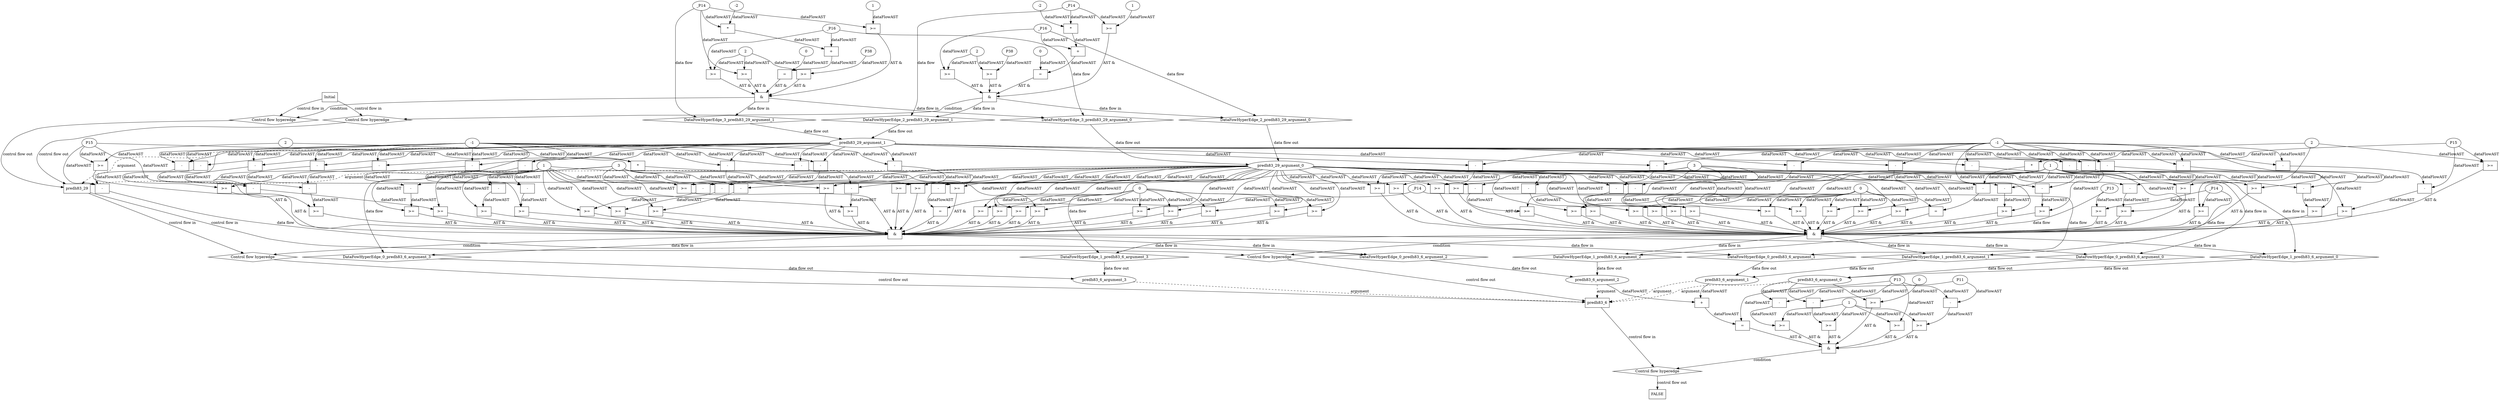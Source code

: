 digraph dag {
"predh83_29" [label="predh83_29" nodeName="predh83_29" class=cfn  shape="rect"];
"predh83_6" [label="predh83_6" nodeName="predh83_6" class=cfn  shape="rect"];
FALSE [label="FALSE" nodeName=FALSE class=cfn  shape="rect"];
Initial [label="Initial" nodeName=Initial class=cfn  shape="rect"];
ControlFowHyperEdge_0 [label="Control flow hyperedge" nodeName=ControlFowHyperEdge_0 class=controlFlowHyperEdge shape="diamond"];
"predh83_29" -> ControlFowHyperEdge_0 [label="control flow in"]
ControlFowHyperEdge_0 -> "predh83_6" [label="control flow out"]
ControlFowHyperEdge_1 [label="Control flow hyperedge" nodeName=ControlFowHyperEdge_1 class=controlFlowHyperEdge shape="diamond"];
"predh83_29" -> ControlFowHyperEdge_1 [label="control flow in"]
ControlFowHyperEdge_1 -> "predh83_6" [label="control flow out"]
ControlFowHyperEdge_2 [label="Control flow hyperedge" nodeName=ControlFowHyperEdge_2 class=controlFlowHyperEdge shape="diamond"];
"Initial" -> ControlFowHyperEdge_2 [label="control flow in"]
ControlFowHyperEdge_2 -> "predh83_29" [label="control flow out"]
ControlFowHyperEdge_3 [label="Control flow hyperedge" nodeName=ControlFowHyperEdge_3 class=controlFlowHyperEdge shape="diamond"];
"Initial" -> ControlFowHyperEdge_3 [label="control flow in"]
ControlFowHyperEdge_3 -> "predh83_29" [label="control flow out"]
ControlFowHyperEdge_4 [label="Control flow hyperedge" nodeName=ControlFowHyperEdge_4 class=controlFlowHyperEdge shape="diamond"];
"predh83_6" -> ControlFowHyperEdge_4 [label="control flow in"]
ControlFowHyperEdge_4 -> "FALSE" [label="control flow out"]
"predh83_6_argument_0" [label="predh83_6_argument_0" nodeName=argument0 class=argument  head="predh83_6" shape="oval"];
"predh83_6_argument_0" -> "predh83_6"[label="argument" style="dashed"]
"predh83_6_argument_1" [label="predh83_6_argument_1" nodeName=argument1 class=argument  head="predh83_6" shape="oval"];
"predh83_6_argument_1" -> "predh83_6"[label="argument" style="dashed"]
"predh83_6_argument_2" [label="predh83_6_argument_2" nodeName=argument2 class=argument  head="predh83_6" shape="oval"];
"predh83_6_argument_2" -> "predh83_6"[label="argument" style="dashed"]
"predh83_6_argument_3" [label="predh83_6_argument_3" nodeName=argument3 class=argument  head="predh83_6" shape="oval"];
"predh83_6_argument_3" -> "predh83_6"[label="argument" style="dashed"]
"predh83_29_argument_0" [label="predh83_29_argument_0" nodeName=argument0 class=argument  head="predh83_29" shape="oval"];
"predh83_29_argument_0" -> "predh83_29"[label="argument" style="dashed"]
"predh83_29_argument_1" [label="predh83_29_argument_1" nodeName=argument1 class=argument  head="predh83_29" shape="oval"];
"predh83_29_argument_1" -> "predh83_29"[label="argument" style="dashed"]

"xxxpredh83_6___predh83_29_0xxx_and" [label="&" nodeName="xxxpredh83_6___predh83_29_0xxx_and" class=Operator shape="rect"];
"xxxpredh83_6___predh83_29_0xxxguard16_node_0" [label=">=" nodeName="xxxpredh83_6___predh83_29_0xxxguard16_node_0" class=Operator  shape="rect"];
"predh83_29_argument_0" -> "xxxpredh83_6___predh83_29_0xxxguard16_node_0"[label="dataFlowAST"]
"xxxpredh83_6___predh83_29_0xxxguard3_node_2" -> "xxxpredh83_6___predh83_29_0xxxguard16_node_0"[label="dataFlowAST"]

"xxxpredh83_6___predh83_29_0xxxguard16_node_0" -> "xxxpredh83_6___predh83_29_0xxx_and" [label="AST &"];
"xxxpredh83_6___predh83_29_0xxxguard1_node_0" [label=">=" nodeName="xxxpredh83_6___predh83_29_0xxxguard1_node_0" class=Operator  shape="rect"];
"xxxpredh83_6___predh83_29_0xxxguard1_node_1" [label="-" nodeName="xxxpredh83_6___predh83_29_0xxxguard1_node_1" class= Operator shape="rect"];
"xxxpredh83_6___predh83_29_0xxxguard1_node_1" -> "xxxpredh83_6___predh83_29_0xxxguard1_node_0"[label="dataFlowAST"]
"xxxpredh83_6___predh83_29_0xxxguard_0_node_4" -> "xxxpredh83_6___predh83_29_0xxxguard1_node_0"[label="dataFlowAST"]
"predh83_29_argument_0" -> "xxxpredh83_6___predh83_29_0xxxguard1_node_1"[label="dataFlowAST"]
"xxxpredh83_6___predh83_29_0xxxdataFlow2_node_0" -> "xxxpredh83_6___predh83_29_0xxxguard1_node_1"[label="dataFlowAST"]

"xxxpredh83_6___predh83_29_0xxxguard1_node_0" -> "xxxpredh83_6___predh83_29_0xxx_and" [label="AST &"];
"xxxpredh83_6___predh83_29_0xxxguard14_node_0" [label=">=" nodeName="xxxpredh83_6___predh83_29_0xxxguard14_node_0" class=Operator  shape="rect"];
"xxxpredh83_6___predh83_29_0xxxguard14_node_1" [label="-" nodeName="xxxpredh83_6___predh83_29_0xxxguard14_node_1" class= Operator shape="rect"];
"xxxpredh83_6___predh83_29_0xxxguard14_node_1" -> "xxxpredh83_6___predh83_29_0xxxguard14_node_0"[label="dataFlowAST"]
"xxxpredh83_6___predh83_29_0xxxguard_0_node_4" -> "xxxpredh83_6___predh83_29_0xxxguard14_node_0"[label="dataFlowAST"]
"predh83_29_argument_1" -> "xxxpredh83_6___predh83_29_0xxxguard14_node_1"[label="dataFlowAST"]
"xxxpredh83_6___predh83_29_0xxxdataFlow1_node_3" -> "xxxpredh83_6___predh83_29_0xxxguard14_node_1"[label="dataFlowAST"]

"xxxpredh83_6___predh83_29_0xxxguard14_node_0" -> "xxxpredh83_6___predh83_29_0xxx_and" [label="AST &"];
"xxxpredh83_6___predh83_29_0xxxguard19_node_0" [label=">=" nodeName="xxxpredh83_6___predh83_29_0xxxguard19_node_0" class=Operator  shape="rect"];
"xxxpredh83_6___predh83_29_0xxxguard19_node_1" [label="-" nodeName="xxxpredh83_6___predh83_29_0xxxguard19_node_1" class= Operator shape="rect"];
"xxxpredh83_6___predh83_29_0xxxguard19_node_2" [label="-" nodeName="xxxpredh83_6___predh83_29_0xxxguard19_node_2" class= Operator shape="rect"];
"xxxpredh83_6___predh83_29_0xxxguard19_node_1" -> "xxxpredh83_6___predh83_29_0xxxguard19_node_0"[label="dataFlowAST"]
"xxxpredh83_6___predh83_29_0xxxguard_0_node_4" -> "xxxpredh83_6___predh83_29_0xxxguard19_node_0"[label="dataFlowAST"]
"xxxpredh83_6___predh83_29_0xxxguard19_node_2" -> "xxxpredh83_6___predh83_29_0xxxguard19_node_1"[label="dataFlowAST"]
"xxxpredh83_6___predh83_29_0xxxdataFlow2_node_0" -> "xxxpredh83_6___predh83_29_0xxxguard19_node_1"[label="dataFlowAST"]
"predh83_29_argument_1" -> "xxxpredh83_6___predh83_29_0xxxguard19_node_2"[label="dataFlowAST"]
"xxxpredh83_6___predh83_29_0xxxdataFlow1_node_3" -> "xxxpredh83_6___predh83_29_0xxxguard19_node_2"[label="dataFlowAST"]

"xxxpredh83_6___predh83_29_0xxxguard19_node_0" -> "xxxpredh83_6___predh83_29_0xxx_and" [label="AST &"];
"xxxpredh83_6___predh83_29_0xxxguard3_node_0" [label=">=" nodeName="xxxpredh83_6___predh83_29_0xxxguard3_node_0" class=Operator  shape="rect"];
"xxxpredh83_6___predh83_29_0xxxguard3_node_2" [label="0" nodeName="xxxpredh83_6___predh83_29_0xxxguard3_node_2" class=Literal ];
"predh83_29_argument_0" -> "xxxpredh83_6___predh83_29_0xxxguard3_node_0"[label="dataFlowAST"]
"xxxpredh83_6___predh83_29_0xxxguard3_node_2" -> "xxxpredh83_6___predh83_29_0xxxguard3_node_0"[label="dataFlowAST"]

"xxxpredh83_6___predh83_29_0xxxguard3_node_0" -> "xxxpredh83_6___predh83_29_0xxx_and" [label="AST &"];
"xxxpredh83_6___predh83_29_0xxxguard10_node_0" [label=">=" nodeName="xxxpredh83_6___predh83_29_0xxxguard10_node_0" class=Operator  shape="rect"];
"xxxpredh83_6___predh83_29_0xxxguard10_node_1" [label="-" nodeName="xxxpredh83_6___predh83_29_0xxxguard10_node_1" class= Operator shape="rect"];
"xxxpredh83_6___predh83_29_0xxxguard10_node_2" [label="-" nodeName="xxxpredh83_6___predh83_29_0xxxguard10_node_2" class= Operator shape="rect"];
"xxxpredh83_6___predh83_29_0xxxguard10_node_1" -> "xxxpredh83_6___predh83_29_0xxxguard10_node_0"[label="dataFlowAST"]
"xxxpredh83_6___predh83_29_0xxxdataFlow1_node_3" -> "xxxpredh83_6___predh83_29_0xxxguard10_node_0"[label="dataFlowAST"]
"xxxpredh83_6___predh83_29_0xxxguard10_node_2" -> "xxxpredh83_6___predh83_29_0xxxguard10_node_1"[label="dataFlowAST"]
"xxxpredh83_6___predh83_29_0xxxguard_0_node_4" -> "xxxpredh83_6___predh83_29_0xxxguard10_node_1"[label="dataFlowAST"]
"predh83_29_argument_1" -> "xxxpredh83_6___predh83_29_0xxxguard10_node_2"[label="dataFlowAST"]
"xxxpredh83_6___predh83_29_0xxxdataFlow1_node_3" -> "xxxpredh83_6___predh83_29_0xxxguard10_node_2"[label="dataFlowAST"]

"xxxpredh83_6___predh83_29_0xxxguard10_node_0" -> "xxxpredh83_6___predh83_29_0xxx_and" [label="AST &"];
"xxxpredh83_6___predh83_29_0xxxguard5_node_0" [label=">=" nodeName="xxxpredh83_6___predh83_29_0xxxguard5_node_0" class=Operator  shape="rect"];
"predh83_29_argument_0" -> "xxxpredh83_6___predh83_29_0xxxguard5_node_0"[label="dataFlowAST"]
"xxxpredh83_6___predh83_29_0xxxguard3_node_2" -> "xxxpredh83_6___predh83_29_0xxxguard5_node_0"[label="dataFlowAST"]

"xxxpredh83_6___predh83_29_0xxxguard5_node_0" -> "xxxpredh83_6___predh83_29_0xxx_and" [label="AST &"];
"xxxpredh83_6___predh83_29_0xxxguard6_node_0" [label=">=" nodeName="xxxpredh83_6___predh83_29_0xxxguard6_node_0" class=Operator  shape="rect"];
"xxxpredh83_6___predh83_29_0xxxguard6_node_1" [label="-" nodeName="xxxpredh83_6___predh83_29_0xxxguard6_node_1" class= Operator shape="rect"];
"xxxpredh83_6___predh83_29_0xxxguard6_node_3" [label="-" nodeName="xxxpredh83_6___predh83_29_0xxxguard6_node_3" class= Operator shape="rect"];
"xxxpredh83_6___predh83_29_0xxxguard6_node_1" -> "xxxpredh83_6___predh83_29_0xxxguard6_node_0"[label="dataFlowAST"]
"xxxpredh83_6___predh83_29_0xxxguard_0_node_4" -> "xxxpredh83_6___predh83_29_0xxxguard6_node_0"[label="dataFlowAST"]
"predh83_29_argument_0" -> "xxxpredh83_6___predh83_29_0xxxguard6_node_1"[label="dataFlowAST"]
"xxxpredh83_6___predh83_29_0xxxguard6_node_3" -> "xxxpredh83_6___predh83_29_0xxxguard6_node_1"[label="dataFlowAST"]
"predh83_29_argument_1" -> "xxxpredh83_6___predh83_29_0xxxguard6_node_3"[label="dataFlowAST"]
"xxxpredh83_6___predh83_29_0xxxdataFlow1_node_3" -> "xxxpredh83_6___predh83_29_0xxxguard6_node_3"[label="dataFlowAST"]

"xxxpredh83_6___predh83_29_0xxxguard6_node_0" -> "xxxpredh83_6___predh83_29_0xxx_and" [label="AST &"];
"xxxpredh83_6___predh83_29_0xxxguard13_node_0" [label=">=" nodeName="xxxpredh83_6___predh83_29_0xxxguard13_node_0" class=Operator  shape="rect"];
"predh83_29_argument_0" -> "xxxpredh83_6___predh83_29_0xxxguard13_node_0"[label="dataFlowAST"]
"xxxpredh83_6___predh83_29_0xxxguard3_node_2" -> "xxxpredh83_6___predh83_29_0xxxguard13_node_0"[label="dataFlowAST"]

"xxxpredh83_6___predh83_29_0xxxguard13_node_0" -> "xxxpredh83_6___predh83_29_0xxx_and" [label="AST &"];
"xxxpredh83_6___predh83_29_0xxxguard7_node_0" [label=">=" nodeName="xxxpredh83_6___predh83_29_0xxxguard7_node_0" class=Operator  shape="rect"];
"xxxpredh83_6___predh83_29_0xxxguard7_node_2" [label="-" nodeName="xxxpredh83_6___predh83_29_0xxxguard7_node_2" class= Operator shape="rect"];
"predh83_29_argument_0" -> "xxxpredh83_6___predh83_29_0xxxguard7_node_0"[label="dataFlowAST"]
"xxxpredh83_6___predh83_29_0xxxguard7_node_2" -> "xxxpredh83_6___predh83_29_0xxxguard7_node_0"[label="dataFlowAST"]
"predh83_29_argument_1" -> "xxxpredh83_6___predh83_29_0xxxguard7_node_2"[label="dataFlowAST"]
"xxxpredh83_6___predh83_29_0xxxdataFlow1_node_3" -> "xxxpredh83_6___predh83_29_0xxxguard7_node_2"[label="dataFlowAST"]

"xxxpredh83_6___predh83_29_0xxxguard7_node_0" -> "xxxpredh83_6___predh83_29_0xxx_and" [label="AST &"];
"xxxpredh83_6___predh83_29_0xxxguard22_node_0" [label=">=" nodeName="xxxpredh83_6___predh83_29_0xxxguard22_node_0" class=Operator  shape="rect"];
"predh83_29_argument_0" -> "xxxpredh83_6___predh83_29_0xxxguard22_node_0"[label="dataFlowAST"]
"xxxpredh83_6___predh83_29_0xxxguard3_node_2" -> "xxxpredh83_6___predh83_29_0xxxguard22_node_0"[label="dataFlowAST"]

"xxxpredh83_6___predh83_29_0xxxguard22_node_0" -> "xxxpredh83_6___predh83_29_0xxx_and" [label="AST &"];
"xxxpredh83_6___predh83_29_0xxxguard8_node_0" [label="=" nodeName="xxxpredh83_6___predh83_29_0xxxguard8_node_0" class=Operator  shape="rect"];
"xxxpredh83_6___predh83_29_0xxxguard8_node_2" [label="-" nodeName="xxxpredh83_6___predh83_29_0xxxguard8_node_2" class= Operator shape="rect"];
"xxxpredh83_6___predh83_29_0xxxguard8_node_3" [label="*" nodeName="xxxpredh83_6___predh83_29_0xxxguard8_node_3" class=Operator  shape="rect"];
"xxxpredh83_6___predh83_29_0xxxguard8_node_4" [label="2" nodeName="xxxpredh83_6___predh83_29_0xxxguard8_node_4" class=Coeff ];
"xxxpredh83_6___predh83_29_0xxxguard3_node_2" -> "xxxpredh83_6___predh83_29_0xxxguard8_node_0"[label="dataFlowAST"]
"xxxpredh83_6___predh83_29_0xxxguard8_node_2" -> "xxxpredh83_6___predh83_29_0xxxguard8_node_0"[label="dataFlowAST"]
"xxxpredh83_6___predh83_29_0xxxguard8_node_3" -> "xxxpredh83_6___predh83_29_0xxxguard8_node_2"[label="dataFlowAST"]
"predh83_29_argument_0" -> "xxxpredh83_6___predh83_29_0xxxguard8_node_2"[label="dataFlowAST"]
"xxxpredh83_6___predh83_29_0xxxguard8_node_4" -> "xxxpredh83_6___predh83_29_0xxxguard8_node_3"[label="dataFlowAST"]
"xxxpredh83_6___predh83_29_0xxxdataFlow1_node_4" -> "xxxpredh83_6___predh83_29_0xxxguard8_node_3"[label="dataFlowAST"]

"xxxpredh83_6___predh83_29_0xxxguard8_node_0" -> "xxxpredh83_6___predh83_29_0xxx_and" [label="AST &"];
"xxxpredh83_6___predh83_29_0xxxguard2_node_0" [label=">=" nodeName="xxxpredh83_6___predh83_29_0xxxguard2_node_0" class=Operator  shape="rect"];
"xxxpredh83_6___predh83_29_0xxxguard2_node_1" [label="-" nodeName="xxxpredh83_6___predh83_29_0xxxguard2_node_1" class= Operator shape="rect"];
"xxxpredh83_6___predh83_29_0xxxguard2_node_1" -> "xxxpredh83_6___predh83_29_0xxxguard2_node_0"[label="dataFlowAST"]
"xxxpredh83_6___predh83_29_0xxxguard_0_node_4" -> "xxxpredh83_6___predh83_29_0xxxguard2_node_0"[label="dataFlowAST"]
"predh83_29_argument_1" -> "xxxpredh83_6___predh83_29_0xxxguard2_node_1"[label="dataFlowAST"]
"xxxpredh83_6___predh83_29_0xxxdataFlow1_node_3" -> "xxxpredh83_6___predh83_29_0xxxguard2_node_1"[label="dataFlowAST"]

"xxxpredh83_6___predh83_29_0xxxguard2_node_0" -> "xxxpredh83_6___predh83_29_0xxx_and" [label="AST &"];
"xxxpredh83_6___predh83_29_0xxxguard25_node_0" [label=">=" nodeName="xxxpredh83_6___predh83_29_0xxxguard25_node_0" class=Operator  shape="rect"];
"predh83_29_argument_0" -> "xxxpredh83_6___predh83_29_0xxxguard25_node_0"[label="dataFlowAST"]
"xxxpredh83_6___predh83_29_0xxxguard3_node_2" -> "xxxpredh83_6___predh83_29_0xxxguard25_node_0"[label="dataFlowAST"]

"xxxpredh83_6___predh83_29_0xxxguard25_node_0" -> "xxxpredh83_6___predh83_29_0xxx_and" [label="AST &"];
"xxxpredh83_6___predh83_29_0xxxguard15_node_0" [label=">=" nodeName="xxxpredh83_6___predh83_29_0xxxguard15_node_0" class=Operator  shape="rect"];
"predh83_29_argument_0" -> "xxxpredh83_6___predh83_29_0xxxguard15_node_0"[label="dataFlowAST"]
"xxxpredh83_6___predh83_29_0xxxguard3_node_2" -> "xxxpredh83_6___predh83_29_0xxxguard15_node_0"[label="dataFlowAST"]

"xxxpredh83_6___predh83_29_0xxxguard15_node_0" -> "xxxpredh83_6___predh83_29_0xxx_and" [label="AST &"];
"xxxpredh83_6___predh83_29_0xxxguard24_node_0" [label=">=" nodeName="xxxpredh83_6___predh83_29_0xxxguard24_node_0" class=Operator  shape="rect"];
"xxxpredh83_6___predh83_29_0xxxguard8_node_4" [label="2" nodeName="xxxpredh83_6___predh83_29_0xxxguard8_node_4" class=Literal ];
"xxxpredh83_6___predh83_29_0xxxdataFlow1_node_4" -> "xxxpredh83_6___predh83_29_0xxxguard24_node_0"[label="dataFlowAST"]
"xxxpredh83_6___predh83_29_0xxxguard8_node_4" -> "xxxpredh83_6___predh83_29_0xxxguard24_node_0"[label="dataFlowAST"]

"xxxpredh83_6___predh83_29_0xxxguard24_node_0" -> "xxxpredh83_6___predh83_29_0xxx_and" [label="AST &"];
"xxxpredh83_6___predh83_29_0xxxguard9_node_0" [label=">=" nodeName="xxxpredh83_6___predh83_29_0xxxguard9_node_0" class=Operator  shape="rect"];
"predh83_29_argument_0" -> "xxxpredh83_6___predh83_29_0xxxguard9_node_0"[label="dataFlowAST"]
"xxxpredh83_6___predh83_29_0xxxdataFlow2_node_0" -> "xxxpredh83_6___predh83_29_0xxxguard9_node_0"[label="dataFlowAST"]

"xxxpredh83_6___predh83_29_0xxxguard9_node_0" -> "xxxpredh83_6___predh83_29_0xxx_and" [label="AST &"];
"xxxpredh83_6___predh83_29_0xxxguard23_node_0" [label=">=" nodeName="xxxpredh83_6___predh83_29_0xxxguard23_node_0" class=Operator  shape="rect"];
"xxxpredh83_6___predh83_29_0xxxguard23_node_1" [label="-" nodeName="xxxpredh83_6___predh83_29_0xxxguard23_node_1" class= Operator shape="rect"];
"xxxpredh83_6___predh83_29_0xxxguard23_node_3" [label="-" nodeName="xxxpredh83_6___predh83_29_0xxxguard23_node_3" class= Operator shape="rect"];
"xxxpredh83_6___predh83_29_0xxxguard23_node_1" -> "xxxpredh83_6___predh83_29_0xxxguard23_node_0"[label="dataFlowAST"]
"xxxpredh83_6___predh83_29_0xxxguard_0_node_4" -> "xxxpredh83_6___predh83_29_0xxxguard23_node_0"[label="dataFlowAST"]
"predh83_29_argument_0" -> "xxxpredh83_6___predh83_29_0xxxguard23_node_1"[label="dataFlowAST"]
"xxxpredh83_6___predh83_29_0xxxguard23_node_3" -> "xxxpredh83_6___predh83_29_0xxxguard23_node_1"[label="dataFlowAST"]
"predh83_29_argument_1" -> "xxxpredh83_6___predh83_29_0xxxguard23_node_3"[label="dataFlowAST"]
"xxxpredh83_6___predh83_29_0xxxdataFlow1_node_3" -> "xxxpredh83_6___predh83_29_0xxxguard23_node_3"[label="dataFlowAST"]

"xxxpredh83_6___predh83_29_0xxxguard23_node_0" -> "xxxpredh83_6___predh83_29_0xxx_and" [label="AST &"];
"xxxpredh83_6___predh83_29_0xxxguard12_node_0" [label=">=" nodeName="xxxpredh83_6___predh83_29_0xxxguard12_node_0" class=Operator  shape="rect"];
"xxxpredh83_6___predh83_29_0xxxguard_0_node_4" -> "xxxpredh83_6___predh83_29_0xxxguard12_node_0"[label="dataFlowAST"]
"xxxpredh83_6___predh83_29_0xxxdataFlow_0_node_0" -> "xxxpredh83_6___predh83_29_0xxxguard12_node_0"[label="dataFlowAST"]

"xxxpredh83_6___predh83_29_0xxxguard12_node_0" -> "xxxpredh83_6___predh83_29_0xxx_and" [label="AST &"];
"xxxpredh83_6___predh83_29_0xxxguard18_node_0" [label=">=" nodeName="xxxpredh83_6___predh83_29_0xxxguard18_node_0" class=Operator  shape="rect"];
"xxxpredh83_6___predh83_29_0xxxguard18_node_1" [label="-" nodeName="xxxpredh83_6___predh83_29_0xxxguard18_node_1" class= Operator shape="rect"];
"xxxpredh83_6___predh83_29_0xxxguard18_node_2" [label="-" nodeName="xxxpredh83_6___predh83_29_0xxxguard18_node_2" class= Operator shape="rect"];
"xxxpredh83_6___predh83_29_0xxxguard18_node_1" -> "xxxpredh83_6___predh83_29_0xxxguard18_node_0"[label="dataFlowAST"]
"xxxpredh83_6___predh83_29_0xxxguard_0_node_4" -> "xxxpredh83_6___predh83_29_0xxxguard18_node_0"[label="dataFlowAST"]
"xxxpredh83_6___predh83_29_0xxxguard18_node_2" -> "xxxpredh83_6___predh83_29_0xxxguard18_node_1"[label="dataFlowAST"]
"xxxpredh83_6___predh83_29_0xxxdataFlow1_node_4" -> "xxxpredh83_6___predh83_29_0xxxguard18_node_1"[label="dataFlowAST"]
"predh83_29_argument_1" -> "xxxpredh83_6___predh83_29_0xxxguard18_node_2"[label="dataFlowAST"]
"xxxpredh83_6___predh83_29_0xxxdataFlow1_node_3" -> "xxxpredh83_6___predh83_29_0xxxguard18_node_2"[label="dataFlowAST"]

"xxxpredh83_6___predh83_29_0xxxguard18_node_0" -> "xxxpredh83_6___predh83_29_0xxx_and" [label="AST &"];
"xxxpredh83_6___predh83_29_0xxxguard11_node_0" [label=">=" nodeName="xxxpredh83_6___predh83_29_0xxxguard11_node_0" class=Operator  shape="rect"];
"predh83_29_argument_0" -> "xxxpredh83_6___predh83_29_0xxxguard11_node_0"[label="dataFlowAST"]
"xxxpredh83_6___predh83_29_0xxxguard3_node_2" -> "xxxpredh83_6___predh83_29_0xxxguard11_node_0"[label="dataFlowAST"]

"xxxpredh83_6___predh83_29_0xxxguard11_node_0" -> "xxxpredh83_6___predh83_29_0xxx_and" [label="AST &"];
"xxxpredh83_6___predh83_29_0xxxguard4_node_0" [label=">=" nodeName="xxxpredh83_6___predh83_29_0xxxguard4_node_0" class=Operator  shape="rect"];
"xxxpredh83_6___predh83_29_0xxxguard4_node_1" [label="-" nodeName="xxxpredh83_6___predh83_29_0xxxguard4_node_1" class= Operator shape="rect"];
"xxxpredh83_6___predh83_29_0xxxguard4_node_1" -> "xxxpredh83_6___predh83_29_0xxxguard4_node_0"[label="dataFlowAST"]
"xxxpredh83_6___predh83_29_0xxxguard_0_node_4" -> "xxxpredh83_6___predh83_29_0xxxguard4_node_0"[label="dataFlowAST"]
"predh83_29_argument_0" -> "xxxpredh83_6___predh83_29_0xxxguard4_node_1"[label="dataFlowAST"]
"xxxpredh83_6___predh83_29_0xxxdataFlow2_node_0" -> "xxxpredh83_6___predh83_29_0xxxguard4_node_1"[label="dataFlowAST"]

"xxxpredh83_6___predh83_29_0xxxguard4_node_0" -> "xxxpredh83_6___predh83_29_0xxx_and" [label="AST &"];
"xxxpredh83_6___predh83_29_0xxxguard17_node_0" [label=">=" nodeName="xxxpredh83_6___predh83_29_0xxxguard17_node_0" class=Operator  shape="rect"];
"xxxpredh83_6___predh83_29_0xxxguard17_node_1" [label="-" nodeName="xxxpredh83_6___predh83_29_0xxxguard17_node_1" class= Operator shape="rect"];
"xxxpredh83_6___predh83_29_0xxxguard17_node_2" [label="-" nodeName="xxxpredh83_6___predh83_29_0xxxguard17_node_2" class= Operator shape="rect"];
"xxxpredh83_6___predh83_29_0xxxguard17_node_1" -> "xxxpredh83_6___predh83_29_0xxxguard17_node_0"[label="dataFlowAST"]
"xxxpredh83_6___predh83_29_0xxxdataFlow1_node_3" -> "xxxpredh83_6___predh83_29_0xxxguard17_node_0"[label="dataFlowAST"]
"xxxpredh83_6___predh83_29_0xxxguard17_node_2" -> "xxxpredh83_6___predh83_29_0xxxguard17_node_1"[label="dataFlowAST"]
"xxxpredh83_6___predh83_29_0xxxguard_0_node_4" -> "xxxpredh83_6___predh83_29_0xxxguard17_node_1"[label="dataFlowAST"]
"predh83_29_argument_1" -> "xxxpredh83_6___predh83_29_0xxxguard17_node_2"[label="dataFlowAST"]
"xxxpredh83_6___predh83_29_0xxxdataFlow1_node_3" -> "xxxpredh83_6___predh83_29_0xxxguard17_node_2"[label="dataFlowAST"]

"xxxpredh83_6___predh83_29_0xxxguard17_node_0" -> "xxxpredh83_6___predh83_29_0xxx_and" [label="AST &"];
"xxxpredh83_6___predh83_29_0xxxguard_0_node_0" [label=">=" nodeName="xxxpredh83_6___predh83_29_0xxxguard_0_node_0" class=Operator  shape="rect"];
"xxxpredh83_6___predh83_29_0xxxguard_0_node_1" [label="-" nodeName="xxxpredh83_6___predh83_29_0xxxguard_0_node_1" class= Operator shape="rect"];
"xxxpredh83_6___predh83_29_0xxxguard_0_node_4" [label="1" nodeName="xxxpredh83_6___predh83_29_0xxxguard_0_node_4" class=Literal ];
"xxxpredh83_6___predh83_29_0xxxguard_0_node_1" -> "xxxpredh83_6___predh83_29_0xxxguard_0_node_0"[label="dataFlowAST"]
"xxxpredh83_6___predh83_29_0xxxguard_0_node_4" -> "xxxpredh83_6___predh83_29_0xxxguard_0_node_0"[label="dataFlowAST"]
"predh83_29_argument_0" -> "xxxpredh83_6___predh83_29_0xxxguard_0_node_1"[label="dataFlowAST"]
"xxxpredh83_6___predh83_29_0xxxdataFlow2_node_0" -> "xxxpredh83_6___predh83_29_0xxxguard_0_node_1"[label="dataFlowAST"]

"xxxpredh83_6___predh83_29_0xxxguard_0_node_0" -> "xxxpredh83_6___predh83_29_0xxx_and" [label="AST &"];
"xxxpredh83_6___predh83_29_0xxxguard21_node_0" [label=">=" nodeName="xxxpredh83_6___predh83_29_0xxxguard21_node_0" class=Operator  shape="rect"];
"predh83_29_argument_0" -> "xxxpredh83_6___predh83_29_0xxxguard21_node_0"[label="dataFlowAST"]
"xxxpredh83_6___predh83_29_0xxxdataFlow2_node_0" -> "xxxpredh83_6___predh83_29_0xxxguard21_node_0"[label="dataFlowAST"]

"xxxpredh83_6___predh83_29_0xxxguard21_node_0" -> "xxxpredh83_6___predh83_29_0xxx_and" [label="AST &"];
"xxxpredh83_6___predh83_29_0xxxguard20_node_0" [label=">=" nodeName="xxxpredh83_6___predh83_29_0xxxguard20_node_0" class=Operator  shape="rect"];
"xxxpredh83_6___predh83_29_0xxxguard20_node_2" [label="-" nodeName="xxxpredh83_6___predh83_29_0xxxguard20_node_2" class= Operator shape="rect"];
"predh83_29_argument_0" -> "xxxpredh83_6___predh83_29_0xxxguard20_node_0"[label="dataFlowAST"]
"xxxpredh83_6___predh83_29_0xxxguard20_node_2" -> "xxxpredh83_6___predh83_29_0xxxguard20_node_0"[label="dataFlowAST"]
"predh83_29_argument_1" -> "xxxpredh83_6___predh83_29_0xxxguard20_node_2"[label="dataFlowAST"]
"xxxpredh83_6___predh83_29_0xxxdataFlow1_node_3" -> "xxxpredh83_6___predh83_29_0xxxguard20_node_2"[label="dataFlowAST"]

"xxxpredh83_6___predh83_29_0xxxguard20_node_0" -> "xxxpredh83_6___predh83_29_0xxx_and" [label="AST &"];
"xxxpredh83_6___predh83_29_0xxx_and" -> "ControlFowHyperEdge_0" [label="condition"];
"xxxpredh83_6___predh83_29_0xxxdataFlow_0_node_0" [label="_P14" nodeName="xxxpredh83_6___predh83_29_0xxxdataFlow_0_node_0" class=Constant ];

"xxxpredh83_6___predh83_29_0xxxdataFlow_0_node_0" -> "DataFowHyperEdge_0_predh83_6_argument_1" [label="data flow"];
"xxxpredh83_6___predh83_29_0xxxdataFlow1_node_0" [label="-" nodeName="xxxpredh83_6___predh83_29_0xxxdataFlow1_node_0" class= Operator shape="rect"];
"xxxpredh83_6___predh83_29_0xxxdataFlow1_node_1" [label="-" nodeName="xxxpredh83_6___predh83_29_0xxxdataFlow1_node_1" class= Operator shape="rect"];
"xxxpredh83_6___predh83_29_0xxxdataFlow1_node_3" [label="-1" nodeName="xxxpredh83_6___predh83_29_0xxxdataFlow1_node_3" class=Literal ];
"xxxpredh83_6___predh83_29_0xxxdataFlow1_node_4" [label="P15" nodeName="xxxpredh83_6___predh83_29_0xxxdataFlow1_node_4" class=Constant ];
"xxxpredh83_6___predh83_29_0xxxdataFlow1_node_1" -> "xxxpredh83_6___predh83_29_0xxxdataFlow1_node_0"[label="dataFlowAST"]
"xxxpredh83_6___predh83_29_0xxxdataFlow1_node_4" -> "xxxpredh83_6___predh83_29_0xxxdataFlow1_node_0"[label="dataFlowAST"]
"predh83_29_argument_1" -> "xxxpredh83_6___predh83_29_0xxxdataFlow1_node_1"[label="dataFlowAST"]
"xxxpredh83_6___predh83_29_0xxxdataFlow1_node_3" -> "xxxpredh83_6___predh83_29_0xxxdataFlow1_node_1"[label="dataFlowAST"]

"xxxpredh83_6___predh83_29_0xxxdataFlow1_node_0" -> "DataFowHyperEdge_0_predh83_6_argument_2" [label="data flow"];
"xxxpredh83_6___predh83_29_0xxxdataFlow2_node_0" [label="3" nodeName="xxxpredh83_6___predh83_29_0xxxdataFlow2_node_0" class=Literal ];

"xxxpredh83_6___predh83_29_0xxxdataFlow2_node_0" -> "DataFowHyperEdge_0_predh83_6_argument_3" [label="data flow"];
"xxxpredh83_6___predh83_29_1xxx_and" [label="&" nodeName="xxxpredh83_6___predh83_29_1xxx_and" class=Operator shape="rect"];
"xxxpredh83_6___predh83_29_1xxxguard5_node_0" [label=">=" nodeName="xxxpredh83_6___predh83_29_1xxxguard5_node_0" class=Operator  shape="rect"];
"xxxpredh83_6___predh83_29_1xxxguard5_node_1" [label="-" nodeName="xxxpredh83_6___predh83_29_1xxxguard5_node_1" class= Operator shape="rect"];
"xxxpredh83_6___predh83_29_1xxxguard5_node_1" -> "xxxpredh83_6___predh83_29_1xxxguard5_node_0"[label="dataFlowAST"]
"xxxpredh83_6___predh83_29_1xxxguard_0_node_5" -> "xxxpredh83_6___predh83_29_1xxxguard5_node_0"[label="dataFlowAST"]
"predh83_29_argument_0" -> "xxxpredh83_6___predh83_29_1xxxguard5_node_1"[label="dataFlowAST"]
"xxxpredh83_6___predh83_29_1xxxdataFlow2_node_0" -> "xxxpredh83_6___predh83_29_1xxxguard5_node_1"[label="dataFlowAST"]

"xxxpredh83_6___predh83_29_1xxxguard5_node_0" -> "xxxpredh83_6___predh83_29_1xxx_and" [label="AST &"];
"xxxpredh83_6___predh83_29_1xxxguard8_node_0" [label=">=" nodeName="xxxpredh83_6___predh83_29_1xxxguard8_node_0" class=Operator  shape="rect"];
"xxxpredh83_6___predh83_29_1xxxguard8_node_1" [label="-" nodeName="xxxpredh83_6___predh83_29_1xxxguard8_node_1" class= Operator shape="rect"];
"xxxpredh83_6___predh83_29_1xxxguard8_node_1" -> "xxxpredh83_6___predh83_29_1xxxguard8_node_0"[label="dataFlowAST"]
"xxxpredh83_6___predh83_29_1xxxguard_0_node_5" -> "xxxpredh83_6___predh83_29_1xxxguard8_node_0"[label="dataFlowAST"]
"predh83_29_argument_0" -> "xxxpredh83_6___predh83_29_1xxxguard8_node_1"[label="dataFlowAST"]
"xxxpredh83_6___predh83_29_1xxxdataFlow2_node_0" -> "xxxpredh83_6___predh83_29_1xxxguard8_node_1"[label="dataFlowAST"]

"xxxpredh83_6___predh83_29_1xxxguard8_node_0" -> "xxxpredh83_6___predh83_29_1xxx_and" [label="AST &"];
"xxxpredh83_6___predh83_29_1xxxguard18_node_0" [label=">=" nodeName="xxxpredh83_6___predh83_29_1xxxguard18_node_0" class=Operator  shape="rect"];
"predh83_29_argument_0" -> "xxxpredh83_6___predh83_29_1xxxguard18_node_0"[label="dataFlowAST"]
"xxxpredh83_6___predh83_29_1xxxguard1_node_1" -> "xxxpredh83_6___predh83_29_1xxxguard18_node_0"[label="dataFlowAST"]

"xxxpredh83_6___predh83_29_1xxxguard18_node_0" -> "xxxpredh83_6___predh83_29_1xxx_and" [label="AST &"];
"xxxpredh83_6___predh83_29_1xxxguard25_node_0" [label=">=" nodeName="xxxpredh83_6___predh83_29_1xxxguard25_node_0" class=Operator  shape="rect"];
"xxxpredh83_6___predh83_29_1xxxguard25_node_1" [label="-" nodeName="xxxpredh83_6___predh83_29_1xxxguard25_node_1" class= Operator shape="rect"];
"xxxpredh83_6___predh83_29_1xxxguard25_node_2" [label="-" nodeName="xxxpredh83_6___predh83_29_1xxxguard25_node_2" class= Operator shape="rect"];
"xxxpredh83_6___predh83_29_1xxxguard25_node_1" -> "xxxpredh83_6___predh83_29_1xxxguard25_node_0"[label="dataFlowAST"]
"xxxpredh83_6___predh83_29_1xxxguard_0_node_5" -> "xxxpredh83_6___predh83_29_1xxxguard25_node_0"[label="dataFlowAST"]
"xxxpredh83_6___predh83_29_1xxxguard25_node_2" -> "xxxpredh83_6___predh83_29_1xxxguard25_node_1"[label="dataFlowAST"]
"xxxpredh83_6___predh83_29_1xxxguard1_node_5" -> "xxxpredh83_6___predh83_29_1xxxguard25_node_1"[label="dataFlowAST"]
"predh83_29_argument_1" -> "xxxpredh83_6___predh83_29_1xxxguard25_node_2"[label="dataFlowAST"]
"xxxpredh83_6___predh83_29_1xxxguard_0_node_4" -> "xxxpredh83_6___predh83_29_1xxxguard25_node_2"[label="dataFlowAST"]

"xxxpredh83_6___predh83_29_1xxxguard25_node_0" -> "xxxpredh83_6___predh83_29_1xxx_and" [label="AST &"];
"xxxpredh83_6___predh83_29_1xxxguard20_node_0" [label=">=" nodeName="xxxpredh83_6___predh83_29_1xxxguard20_node_0" class=Operator  shape="rect"];
"predh83_29_argument_0" -> "xxxpredh83_6___predh83_29_1xxxguard20_node_0"[label="dataFlowAST"]
"xxxpredh83_6___predh83_29_1xxxguard1_node_1" -> "xxxpredh83_6___predh83_29_1xxxguard20_node_0"[label="dataFlowAST"]

"xxxpredh83_6___predh83_29_1xxxguard20_node_0" -> "xxxpredh83_6___predh83_29_1xxx_and" [label="AST &"];
"xxxpredh83_6___predh83_29_1xxxguard17_node_0" [label=">=" nodeName="xxxpredh83_6___predh83_29_1xxxguard17_node_0" class=Operator  shape="rect"];
"predh83_29_argument_0" -> "xxxpredh83_6___predh83_29_1xxxguard17_node_0"[label="dataFlowAST"]
"xxxpredh83_6___predh83_29_1xxxdataFlow2_node_0" -> "xxxpredh83_6___predh83_29_1xxxguard17_node_0"[label="dataFlowAST"]

"xxxpredh83_6___predh83_29_1xxxguard17_node_0" -> "xxxpredh83_6___predh83_29_1xxx_and" [label="AST &"];
"xxxpredh83_6___predh83_29_1xxxguard19_node_0" [label=">=" nodeName="xxxpredh83_6___predh83_29_1xxxguard19_node_0" class=Operator  shape="rect"];
"xxxpredh83_6___predh83_29_1xxxdataFlow_0_node_0" -> "xxxpredh83_6___predh83_29_1xxxguard19_node_0"[label="dataFlowAST"]
"xxxpredh83_6___predh83_29_1xxxdataFlow1_node_0" -> "xxxpredh83_6___predh83_29_1xxxguard19_node_0"[label="dataFlowAST"]

"xxxpredh83_6___predh83_29_1xxxguard19_node_0" -> "xxxpredh83_6___predh83_29_1xxx_and" [label="AST &"];
"xxxpredh83_6___predh83_29_1xxxguard11_node_0" [label=">=" nodeName="xxxpredh83_6___predh83_29_1xxxguard11_node_0" class=Operator  shape="rect"];
"predh83_29_argument_0" -> "xxxpredh83_6___predh83_29_1xxxguard11_node_0"[label="dataFlowAST"]
"xxxpredh83_6___predh83_29_1xxxguard1_node_1" -> "xxxpredh83_6___predh83_29_1xxxguard11_node_0"[label="dataFlowAST"]

"xxxpredh83_6___predh83_29_1xxxguard11_node_0" -> "xxxpredh83_6___predh83_29_1xxx_and" [label="AST &"];
"xxxpredh83_6___predh83_29_1xxxguard4_node_0" [label=">=" nodeName="xxxpredh83_6___predh83_29_1xxxguard4_node_0" class=Operator  shape="rect"];
"xxxpredh83_6___predh83_29_1xxxguard4_node_1" [label="-" nodeName="xxxpredh83_6___predh83_29_1xxxguard4_node_1" class= Operator shape="rect"];
"xxxpredh83_6___predh83_29_1xxxguard4_node_1" -> "xxxpredh83_6___predh83_29_1xxxguard4_node_0"[label="dataFlowAST"]
"xxxpredh83_6___predh83_29_1xxxguard_0_node_5" -> "xxxpredh83_6___predh83_29_1xxxguard4_node_0"[label="dataFlowAST"]
"predh83_29_argument_1" -> "xxxpredh83_6___predh83_29_1xxxguard4_node_1"[label="dataFlowAST"]
"xxxpredh83_6___predh83_29_1xxxguard_0_node_4" -> "xxxpredh83_6___predh83_29_1xxxguard4_node_1"[label="dataFlowAST"]

"xxxpredh83_6___predh83_29_1xxxguard4_node_0" -> "xxxpredh83_6___predh83_29_1xxx_and" [label="AST &"];
"xxxpredh83_6___predh83_29_1xxxguard_0_node_0" [label=">=" nodeName="xxxpredh83_6___predh83_29_1xxxguard_0_node_0" class=Operator  shape="rect"];
"xxxpredh83_6___predh83_29_1xxxguard_0_node_1" [label="-" nodeName="xxxpredh83_6___predh83_29_1xxxguard_0_node_1" class= Operator shape="rect"];
"xxxpredh83_6___predh83_29_1xxxguard_0_node_2" [label="-" nodeName="xxxpredh83_6___predh83_29_1xxxguard_0_node_2" class= Operator shape="rect"];
"xxxpredh83_6___predh83_29_1xxxguard_0_node_4" [label="-1" nodeName="xxxpredh83_6___predh83_29_1xxxguard_0_node_4" class=Literal ];
"xxxpredh83_6___predh83_29_1xxxguard_0_node_5" [label="1" nodeName="xxxpredh83_6___predh83_29_1xxxguard_0_node_5" class=Literal ];
"xxxpredh83_6___predh83_29_1xxxguard_0_node_1" -> "xxxpredh83_6___predh83_29_1xxxguard_0_node_0"[label="dataFlowAST"]
"xxxpredh83_6___predh83_29_1xxxguard_0_node_4" -> "xxxpredh83_6___predh83_29_1xxxguard_0_node_0"[label="dataFlowAST"]
"xxxpredh83_6___predh83_29_1xxxguard_0_node_2" -> "xxxpredh83_6___predh83_29_1xxxguard_0_node_1"[label="dataFlowAST"]
"xxxpredh83_6___predh83_29_1xxxguard_0_node_5" -> "xxxpredh83_6___predh83_29_1xxxguard_0_node_1"[label="dataFlowAST"]
"predh83_29_argument_1" -> "xxxpredh83_6___predh83_29_1xxxguard_0_node_2"[label="dataFlowAST"]
"xxxpredh83_6___predh83_29_1xxxguard_0_node_4" -> "xxxpredh83_6___predh83_29_1xxxguard_0_node_2"[label="dataFlowAST"]

"xxxpredh83_6___predh83_29_1xxxguard_0_node_0" -> "xxxpredh83_6___predh83_29_1xxx_and" [label="AST &"];
"xxxpredh83_6___predh83_29_1xxxguard9_node_0" [label=">=" nodeName="xxxpredh83_6___predh83_29_1xxxguard9_node_0" class=Operator  shape="rect"];
"xxxpredh83_6___predh83_29_1xxxguard1_node_4" [label="2" nodeName="xxxpredh83_6___predh83_29_1xxxguard1_node_4" class=Literal ];
"xxxpredh83_6___predh83_29_1xxxguard1_node_5" -> "xxxpredh83_6___predh83_29_1xxxguard9_node_0"[label="dataFlowAST"]
"xxxpredh83_6___predh83_29_1xxxguard1_node_4" -> "xxxpredh83_6___predh83_29_1xxxguard9_node_0"[label="dataFlowAST"]

"xxxpredh83_6___predh83_29_1xxxguard9_node_0" -> "xxxpredh83_6___predh83_29_1xxx_and" [label="AST &"];
"xxxpredh83_6___predh83_29_1xxxguard10_node_0" [label=">=" nodeName="xxxpredh83_6___predh83_29_1xxxguard10_node_0" class=Operator  shape="rect"];
"xxxpredh83_6___predh83_29_1xxxguard10_node_1" [label="-" nodeName="xxxpredh83_6___predh83_29_1xxxguard10_node_1" class= Operator shape="rect"];
"xxxpredh83_6___predh83_29_1xxxguard10_node_1" -> "xxxpredh83_6___predh83_29_1xxxguard10_node_0"[label="dataFlowAST"]
"xxxpredh83_6___predh83_29_1xxxguard_0_node_5" -> "xxxpredh83_6___predh83_29_1xxxguard10_node_0"[label="dataFlowAST"]
"predh83_29_argument_1" -> "xxxpredh83_6___predh83_29_1xxxguard10_node_1"[label="dataFlowAST"]
"xxxpredh83_6___predh83_29_1xxxguard_0_node_4" -> "xxxpredh83_6___predh83_29_1xxxguard10_node_1"[label="dataFlowAST"]

"xxxpredh83_6___predh83_29_1xxxguard10_node_0" -> "xxxpredh83_6___predh83_29_1xxx_and" [label="AST &"];
"xxxpredh83_6___predh83_29_1xxxguard3_node_0" [label=">=" nodeName="xxxpredh83_6___predh83_29_1xxxguard3_node_0" class=Operator  shape="rect"];
"predh83_29_argument_0" -> "xxxpredh83_6___predh83_29_1xxxguard3_node_0"[label="dataFlowAST"]
"xxxpredh83_6___predh83_29_1xxxdataFlow2_node_0" -> "xxxpredh83_6___predh83_29_1xxxguard3_node_0"[label="dataFlowAST"]

"xxxpredh83_6___predh83_29_1xxxguard3_node_0" -> "xxxpredh83_6___predh83_29_1xxx_and" [label="AST &"];
"xxxpredh83_6___predh83_29_1xxxguard23_node_0" [label=">=" nodeName="xxxpredh83_6___predh83_29_1xxxguard23_node_0" class=Operator  shape="rect"];
"xxxpredh83_6___predh83_29_1xxxguard23_node_1" [label="-" nodeName="xxxpredh83_6___predh83_29_1xxxguard23_node_1" class= Operator shape="rect"];
"xxxpredh83_6___predh83_29_1xxxguard23_node_1" -> "xxxpredh83_6___predh83_29_1xxxguard23_node_0"[label="dataFlowAST"]
"xxxpredh83_6___predh83_29_1xxxguard_0_node_5" -> "xxxpredh83_6___predh83_29_1xxxguard23_node_0"[label="dataFlowAST"]
"predh83_29_argument_0" -> "xxxpredh83_6___predh83_29_1xxxguard23_node_1"[label="dataFlowAST"]
"xxxpredh83_6___predh83_29_1xxxdataFlow2_node_0" -> "xxxpredh83_6___predh83_29_1xxxguard23_node_1"[label="dataFlowAST"]

"xxxpredh83_6___predh83_29_1xxxguard23_node_0" -> "xxxpredh83_6___predh83_29_1xxx_and" [label="AST &"];
"xxxpredh83_6___predh83_29_1xxxguard12_node_0" [label=">=" nodeName="xxxpredh83_6___predh83_29_1xxxguard12_node_0" class=Operator  shape="rect"];
"xxxpredh83_6___predh83_29_1xxxguard12_node_1" [label="-" nodeName="xxxpredh83_6___predh83_29_1xxxguard12_node_1" class= Operator shape="rect"];
"xxxpredh83_6___predh83_29_1xxxguard12_node_3" [label="-" nodeName="xxxpredh83_6___predh83_29_1xxxguard12_node_3" class= Operator shape="rect"];
"xxxpredh83_6___predh83_29_1xxxguard12_node_1" -> "xxxpredh83_6___predh83_29_1xxxguard12_node_0"[label="dataFlowAST"]
"xxxpredh83_6___predh83_29_1xxxguard_0_node_5" -> "xxxpredh83_6___predh83_29_1xxxguard12_node_0"[label="dataFlowAST"]
"predh83_29_argument_0" -> "xxxpredh83_6___predh83_29_1xxxguard12_node_1"[label="dataFlowAST"]
"xxxpredh83_6___predh83_29_1xxxguard12_node_3" -> "xxxpredh83_6___predh83_29_1xxxguard12_node_1"[label="dataFlowAST"]
"predh83_29_argument_1" -> "xxxpredh83_6___predh83_29_1xxxguard12_node_3"[label="dataFlowAST"]
"xxxpredh83_6___predh83_29_1xxxguard_0_node_4" -> "xxxpredh83_6___predh83_29_1xxxguard12_node_3"[label="dataFlowAST"]

"xxxpredh83_6___predh83_29_1xxxguard12_node_0" -> "xxxpredh83_6___predh83_29_1xxx_and" [label="AST &"];
"xxxpredh83_6___predh83_29_1xxxguard6_node_0" [label=">=" nodeName="xxxpredh83_6___predh83_29_1xxxguard6_node_0" class=Operator  shape="rect"];
"predh83_29_argument_0" -> "xxxpredh83_6___predh83_29_1xxxguard6_node_0"[label="dataFlowAST"]
"xxxpredh83_6___predh83_29_1xxxguard1_node_1" -> "xxxpredh83_6___predh83_29_1xxxguard6_node_0"[label="dataFlowAST"]

"xxxpredh83_6___predh83_29_1xxxguard6_node_0" -> "xxxpredh83_6___predh83_29_1xxx_and" [label="AST &"];
"xxxpredh83_6___predh83_29_1xxxguard14_node_0" [label=">=" nodeName="xxxpredh83_6___predh83_29_1xxxguard14_node_0" class=Operator  shape="rect"];
"xxxpredh83_6___predh83_29_1xxxguard14_node_2" [label="-" nodeName="xxxpredh83_6___predh83_29_1xxxguard14_node_2" class= Operator shape="rect"];
"predh83_29_argument_0" -> "xxxpredh83_6___predh83_29_1xxxguard14_node_0"[label="dataFlowAST"]
"xxxpredh83_6___predh83_29_1xxxguard14_node_2" -> "xxxpredh83_6___predh83_29_1xxxguard14_node_0"[label="dataFlowAST"]
"predh83_29_argument_1" -> "xxxpredh83_6___predh83_29_1xxxguard14_node_2"[label="dataFlowAST"]
"xxxpredh83_6___predh83_29_1xxxguard_0_node_4" -> "xxxpredh83_6___predh83_29_1xxxguard14_node_2"[label="dataFlowAST"]

"xxxpredh83_6___predh83_29_1xxxguard14_node_0" -> "xxxpredh83_6___predh83_29_1xxx_and" [label="AST &"];
"xxxpredh83_6___predh83_29_1xxxguard21_node_0" [label=">=" nodeName="xxxpredh83_6___predh83_29_1xxxguard21_node_0" class=Operator  shape="rect"];
"predh83_29_argument_0" -> "xxxpredh83_6___predh83_29_1xxxguard21_node_0"[label="dataFlowAST"]
"xxxpredh83_6___predh83_29_1xxxguard1_node_1" -> "xxxpredh83_6___predh83_29_1xxxguard21_node_0"[label="dataFlowAST"]

"xxxpredh83_6___predh83_29_1xxxguard21_node_0" -> "xxxpredh83_6___predh83_29_1xxx_and" [label="AST &"];
"xxxpredh83_6___predh83_29_1xxxguard13_node_0" [label=">=" nodeName="xxxpredh83_6___predh83_29_1xxxguard13_node_0" class=Operator  shape="rect"];
"xxxpredh83_6___predh83_29_1xxxdataFlow_0_node_0" -> "xxxpredh83_6___predh83_29_1xxxguard13_node_0"[label="dataFlowAST"]
"xxxpredh83_6___predh83_29_1xxxguard1_node_4" -> "xxxpredh83_6___predh83_29_1xxxguard13_node_0"[label="dataFlowAST"]

"xxxpredh83_6___predh83_29_1xxxguard13_node_0" -> "xxxpredh83_6___predh83_29_1xxx_and" [label="AST &"];
"xxxpredh83_6___predh83_29_1xxxguard1_node_0" [label="=" nodeName="xxxpredh83_6___predh83_29_1xxxguard1_node_0" class=Operator  shape="rect"];
"xxxpredh83_6___predh83_29_1xxxguard1_node_1" [label="0" nodeName="xxxpredh83_6___predh83_29_1xxxguard1_node_1" class=Literal ];
"xxxpredh83_6___predh83_29_1xxxguard1_node_2" [label="-" nodeName="xxxpredh83_6___predh83_29_1xxxguard1_node_2" class= Operator shape="rect"];
"xxxpredh83_6___predh83_29_1xxxguard1_node_3" [label="*" nodeName="xxxpredh83_6___predh83_29_1xxxguard1_node_3" class=Operator  shape="rect"];
"xxxpredh83_6___predh83_29_1xxxguard1_node_4" [label="2" nodeName="xxxpredh83_6___predh83_29_1xxxguard1_node_4" class=Coeff ];
"xxxpredh83_6___predh83_29_1xxxguard1_node_5" [label="P15" nodeName="xxxpredh83_6___predh83_29_1xxxguard1_node_5" class=Constant ];
"xxxpredh83_6___predh83_29_1xxxguard1_node_1" -> "xxxpredh83_6___predh83_29_1xxxguard1_node_0"[label="dataFlowAST"]
"xxxpredh83_6___predh83_29_1xxxguard1_node_2" -> "xxxpredh83_6___predh83_29_1xxxguard1_node_0"[label="dataFlowAST"]
"xxxpredh83_6___predh83_29_1xxxguard1_node_3" -> "xxxpredh83_6___predh83_29_1xxxguard1_node_2"[label="dataFlowAST"]
"predh83_29_argument_0" -> "xxxpredh83_6___predh83_29_1xxxguard1_node_2"[label="dataFlowAST"]
"xxxpredh83_6___predh83_29_1xxxguard1_node_4" -> "xxxpredh83_6___predh83_29_1xxxguard1_node_3"[label="dataFlowAST"]
"xxxpredh83_6___predh83_29_1xxxguard1_node_5" -> "xxxpredh83_6___predh83_29_1xxxguard1_node_3"[label="dataFlowAST"]

"xxxpredh83_6___predh83_29_1xxxguard1_node_0" -> "xxxpredh83_6___predh83_29_1xxx_and" [label="AST &"];
"xxxpredh83_6___predh83_29_1xxxguard22_node_0" [label=">=" nodeName="xxxpredh83_6___predh83_29_1xxxguard22_node_0" class=Operator  shape="rect"];
"xxxpredh83_6___predh83_29_1xxxguard22_node_1" [label="-" nodeName="xxxpredh83_6___predh83_29_1xxxguard22_node_1" class= Operator shape="rect"];
"xxxpredh83_6___predh83_29_1xxxguard22_node_2" [label="-" nodeName="xxxpredh83_6___predh83_29_1xxxguard22_node_2" class= Operator shape="rect"];
"xxxpredh83_6___predh83_29_1xxxguard22_node_1" -> "xxxpredh83_6___predh83_29_1xxxguard22_node_0"[label="dataFlowAST"]
"xxxpredh83_6___predh83_29_1xxxguard_0_node_4" -> "xxxpredh83_6___predh83_29_1xxxguard22_node_0"[label="dataFlowAST"]
"xxxpredh83_6___predh83_29_1xxxguard22_node_2" -> "xxxpredh83_6___predh83_29_1xxxguard22_node_1"[label="dataFlowAST"]
"xxxpredh83_6___predh83_29_1xxxguard_0_node_5" -> "xxxpredh83_6___predh83_29_1xxxguard22_node_1"[label="dataFlowAST"]
"predh83_29_argument_1" -> "xxxpredh83_6___predh83_29_1xxxguard22_node_2"[label="dataFlowAST"]
"xxxpredh83_6___predh83_29_1xxxguard_0_node_4" -> "xxxpredh83_6___predh83_29_1xxxguard22_node_2"[label="dataFlowAST"]

"xxxpredh83_6___predh83_29_1xxxguard22_node_0" -> "xxxpredh83_6___predh83_29_1xxx_and" [label="AST &"];
"xxxpredh83_6___predh83_29_1xxxguard7_node_0" [label=">=" nodeName="xxxpredh83_6___predh83_29_1xxxguard7_node_0" class=Operator  shape="rect"];
"predh83_29_argument_0" -> "xxxpredh83_6___predh83_29_1xxxguard7_node_0"[label="dataFlowAST"]
"xxxpredh83_6___predh83_29_1xxxguard1_node_1" -> "xxxpredh83_6___predh83_29_1xxxguard7_node_0"[label="dataFlowAST"]

"xxxpredh83_6___predh83_29_1xxxguard7_node_0" -> "xxxpredh83_6___predh83_29_1xxx_and" [label="AST &"];
"xxxpredh83_6___predh83_29_1xxxguard26_node_0" [label=">=" nodeName="xxxpredh83_6___predh83_29_1xxxguard26_node_0" class=Operator  shape="rect"];
"xxxpredh83_6___predh83_29_1xxxguard26_node_2" [label="-" nodeName="xxxpredh83_6___predh83_29_1xxxguard26_node_2" class= Operator shape="rect"];
"predh83_29_argument_0" -> "xxxpredh83_6___predh83_29_1xxxguard26_node_0"[label="dataFlowAST"]
"xxxpredh83_6___predh83_29_1xxxguard26_node_2" -> "xxxpredh83_6___predh83_29_1xxxguard26_node_0"[label="dataFlowAST"]
"predh83_29_argument_1" -> "xxxpredh83_6___predh83_29_1xxxguard26_node_2"[label="dataFlowAST"]
"xxxpredh83_6___predh83_29_1xxxguard_0_node_4" -> "xxxpredh83_6___predh83_29_1xxxguard26_node_2"[label="dataFlowAST"]

"xxxpredh83_6___predh83_29_1xxxguard26_node_0" -> "xxxpredh83_6___predh83_29_1xxx_and" [label="AST &"];
"xxxpredh83_6___predh83_29_1xxxguard24_node_0" [label=">=" nodeName="xxxpredh83_6___predh83_29_1xxxguard24_node_0" class=Operator  shape="rect"];
"predh83_29_argument_0" -> "xxxpredh83_6___predh83_29_1xxxguard24_node_0"[label="dataFlowAST"]
"xxxpredh83_6___predh83_29_1xxxguard1_node_1" -> "xxxpredh83_6___predh83_29_1xxxguard24_node_0"[label="dataFlowAST"]

"xxxpredh83_6___predh83_29_1xxxguard24_node_0" -> "xxxpredh83_6___predh83_29_1xxx_and" [label="AST &"];
"xxxpredh83_6___predh83_29_1xxxguard15_node_0" [label=">=" nodeName="xxxpredh83_6___predh83_29_1xxxguard15_node_0" class=Operator  shape="rect"];
"predh83_29_argument_0" -> "xxxpredh83_6___predh83_29_1xxxguard15_node_0"[label="dataFlowAST"]
"xxxpredh83_6___predh83_29_1xxxguard1_node_1" -> "xxxpredh83_6___predh83_29_1xxxguard15_node_0"[label="dataFlowAST"]

"xxxpredh83_6___predh83_29_1xxxguard15_node_0" -> "xxxpredh83_6___predh83_29_1xxx_and" [label="AST &"];
"xxxpredh83_6___predh83_29_1xxxguard16_node_0" [label=">=" nodeName="xxxpredh83_6___predh83_29_1xxxguard16_node_0" class=Operator  shape="rect"];
"xxxpredh83_6___predh83_29_1xxxguard16_node_1" [label="-" nodeName="xxxpredh83_6___predh83_29_1xxxguard16_node_1" class= Operator shape="rect"];
"xxxpredh83_6___predh83_29_1xxxguard16_node_3" [label="-" nodeName="xxxpredh83_6___predh83_29_1xxxguard16_node_3" class= Operator shape="rect"];
"xxxpredh83_6___predh83_29_1xxxguard16_node_1" -> "xxxpredh83_6___predh83_29_1xxxguard16_node_0"[label="dataFlowAST"]
"xxxpredh83_6___predh83_29_1xxxguard_0_node_5" -> "xxxpredh83_6___predh83_29_1xxxguard16_node_0"[label="dataFlowAST"]
"predh83_29_argument_0" -> "xxxpredh83_6___predh83_29_1xxxguard16_node_1"[label="dataFlowAST"]
"xxxpredh83_6___predh83_29_1xxxguard16_node_3" -> "xxxpredh83_6___predh83_29_1xxxguard16_node_1"[label="dataFlowAST"]
"predh83_29_argument_1" -> "xxxpredh83_6___predh83_29_1xxxguard16_node_3"[label="dataFlowAST"]
"xxxpredh83_6___predh83_29_1xxxguard_0_node_4" -> "xxxpredh83_6___predh83_29_1xxxguard16_node_3"[label="dataFlowAST"]

"xxxpredh83_6___predh83_29_1xxxguard16_node_0" -> "xxxpredh83_6___predh83_29_1xxx_and" [label="AST &"];
"xxxpredh83_6___predh83_29_1xxxguard2_node_0" [label=">=" nodeName="xxxpredh83_6___predh83_29_1xxxguard2_node_0" class=Operator  shape="rect"];
"xxxpredh83_6___predh83_29_1xxxguard2_node_1" [label="-" nodeName="xxxpredh83_6___predh83_29_1xxxguard2_node_1" class= Operator shape="rect"];
"xxxpredh83_6___predh83_29_1xxxguard2_node_2" [label="-" nodeName="xxxpredh83_6___predh83_29_1xxxguard2_node_2" class= Operator shape="rect"];
"xxxpredh83_6___predh83_29_1xxxguard2_node_1" -> "xxxpredh83_6___predh83_29_1xxxguard2_node_0"[label="dataFlowAST"]
"xxxpredh83_6___predh83_29_1xxxguard_0_node_5" -> "xxxpredh83_6___predh83_29_1xxxguard2_node_0"[label="dataFlowAST"]
"xxxpredh83_6___predh83_29_1xxxguard2_node_2" -> "xxxpredh83_6___predh83_29_1xxxguard2_node_1"[label="dataFlowAST"]
"xxxpredh83_6___predh83_29_1xxxdataFlow2_node_0" -> "xxxpredh83_6___predh83_29_1xxxguard2_node_1"[label="dataFlowAST"]
"predh83_29_argument_1" -> "xxxpredh83_6___predh83_29_1xxxguard2_node_2"[label="dataFlowAST"]
"xxxpredh83_6___predh83_29_1xxxguard_0_node_4" -> "xxxpredh83_6___predh83_29_1xxxguard2_node_2"[label="dataFlowAST"]

"xxxpredh83_6___predh83_29_1xxxguard2_node_0" -> "xxxpredh83_6___predh83_29_1xxx_and" [label="AST &"];
"xxxpredh83_6___predh83_29_1xxx_and" -> "ControlFowHyperEdge_1" [label="condition"];
"xxxpredh83_6___predh83_29_1xxxdataFlow_0_node_0" [label="_P14" nodeName="xxxpredh83_6___predh83_29_1xxxdataFlow_0_node_0" class=Constant ];

"xxxpredh83_6___predh83_29_1xxxdataFlow_0_node_0" -> "DataFowHyperEdge_1_predh83_6_argument_1" [label="data flow"];
"xxxpredh83_6___predh83_29_1xxxdataFlow1_node_0" [label="_P13" nodeName="xxxpredh83_6___predh83_29_1xxxdataFlow1_node_0" class=Constant ];

"xxxpredh83_6___predh83_29_1xxxdataFlow1_node_0" -> "DataFowHyperEdge_1_predh83_6_argument_2" [label="data flow"];
"xxxpredh83_6___predh83_29_1xxxdataFlow2_node_0" [label="3" nodeName="xxxpredh83_6___predh83_29_1xxxdataFlow2_node_0" class=Literal ];

"xxxpredh83_6___predh83_29_1xxxdataFlow2_node_0" -> "DataFowHyperEdge_1_predh83_6_argument_3" [label="data flow"];
"xxxpredh83_29___Initial_2xxx_and" [label="&" nodeName="xxxpredh83_29___Initial_2xxx_and" class=Operator shape="rect"];
"xxxpredh83_29___Initial_2xxxguard_0_node_0" [label=">=" nodeName="xxxpredh83_29___Initial_2xxxguard_0_node_0" class=Operator  shape="rect"];
"xxxpredh83_29___Initial_2xxxguard_0_node_1" [label="1" nodeName="xxxpredh83_29___Initial_2xxxguard_0_node_1" class=Literal ];
"xxxpredh83_29___Initial_2xxxguard_0_node_1" -> "xxxpredh83_29___Initial_2xxxguard_0_node_0"[label="dataFlowAST"]
"xxxpredh83_29___Initial_2xxxdataFlow1_node_0" -> "xxxpredh83_29___Initial_2xxxguard_0_node_0"[label="dataFlowAST"]

"xxxpredh83_29___Initial_2xxxguard_0_node_0" -> "xxxpredh83_29___Initial_2xxx_and" [label="AST &"];
"xxxpredh83_29___Initial_2xxxguard1_node_0" [label=">=" nodeName="xxxpredh83_29___Initial_2xxxguard1_node_0" class=Operator  shape="rect"];
"xxxpredh83_29___Initial_2xxxguard1_node_2" [label="2" nodeName="xxxpredh83_29___Initial_2xxxguard1_node_2" class=Literal ];
"xxxpredh83_29___Initial_2xxxdataFlow_0_node_0" -> "xxxpredh83_29___Initial_2xxxguard1_node_0"[label="dataFlowAST"]
"xxxpredh83_29___Initial_2xxxguard1_node_2" -> "xxxpredh83_29___Initial_2xxxguard1_node_0"[label="dataFlowAST"]

"xxxpredh83_29___Initial_2xxxguard1_node_0" -> "xxxpredh83_29___Initial_2xxx_and" [label="AST &"];
"xxxpredh83_29___Initial_2xxxguard2_node_0" [label=">=" nodeName="xxxpredh83_29___Initial_2xxxguard2_node_0" class=Operator  shape="rect"];
"xxxpredh83_29___Initial_2xxxguard2_node_1" [label="P38" nodeName="xxxpredh83_29___Initial_2xxxguard2_node_1" class=Constant ];
"xxxpredh83_29___Initial_2xxxguard2_node_1" -> "xxxpredh83_29___Initial_2xxxguard2_node_0"[label="dataFlowAST"]
"xxxpredh83_29___Initial_2xxxguard1_node_2" -> "xxxpredh83_29___Initial_2xxxguard2_node_0"[label="dataFlowAST"]

"xxxpredh83_29___Initial_2xxxguard2_node_0" -> "xxxpredh83_29___Initial_2xxx_and" [label="AST &"];
"xxxpredh83_29___Initial_2xxxguard3_node_0" [label="=" nodeName="xxxpredh83_29___Initial_2xxxguard3_node_0" class=Operator  shape="rect"];
"xxxpredh83_29___Initial_2xxxguard3_node_1" [label="+" nodeName="xxxpredh83_29___Initial_2xxxguard3_node_1" class= Operator shape="rect"];
"xxxpredh83_29___Initial_2xxxguard3_node_2" [label="*" nodeName="xxxpredh83_29___Initial_2xxxguard3_node_2" class=Operator  shape="rect"];
"xxxpredh83_29___Initial_2xxxguard3_node_3" [label="-2" nodeName="xxxpredh83_29___Initial_2xxxguard3_node_3" class=Coeff ];
"xxxpredh83_29___Initial_2xxxguard3_node_6" [label="0" nodeName="xxxpredh83_29___Initial_2xxxguard3_node_6" class=Literal ];
"xxxpredh83_29___Initial_2xxxguard3_node_1" -> "xxxpredh83_29___Initial_2xxxguard3_node_0"[label="dataFlowAST"]
"xxxpredh83_29___Initial_2xxxguard3_node_6" -> "xxxpredh83_29___Initial_2xxxguard3_node_0"[label="dataFlowAST"]
"xxxpredh83_29___Initial_2xxxguard3_node_2" -> "xxxpredh83_29___Initial_2xxxguard3_node_1"[label="dataFlowAST"]
"xxxpredh83_29___Initial_2xxxdataFlow_0_node_0" -> "xxxpredh83_29___Initial_2xxxguard3_node_1"[label="dataFlowAST"]
"xxxpredh83_29___Initial_2xxxguard3_node_3" -> "xxxpredh83_29___Initial_2xxxguard3_node_2"[label="dataFlowAST"]
"xxxpredh83_29___Initial_2xxxdataFlow1_node_0" -> "xxxpredh83_29___Initial_2xxxguard3_node_2"[label="dataFlowAST"]

"xxxpredh83_29___Initial_2xxxguard3_node_0" -> "xxxpredh83_29___Initial_2xxx_and" [label="AST &"];
"xxxpredh83_29___Initial_2xxx_and" -> "ControlFowHyperEdge_2" [label="condition"];
"xxxpredh83_29___Initial_2xxxdataFlow_0_node_0" [label="_P16" nodeName="xxxpredh83_29___Initial_2xxxdataFlow_0_node_0" class=Constant ];

"xxxpredh83_29___Initial_2xxxdataFlow_0_node_0" -> "DataFowHyperEdge_2_predh83_29_argument_0" [label="data flow"];
"xxxpredh83_29___Initial_2xxxdataFlow1_node_0" [label="_P14" nodeName="xxxpredh83_29___Initial_2xxxdataFlow1_node_0" class=Constant ];

"xxxpredh83_29___Initial_2xxxdataFlow1_node_0" -> "DataFowHyperEdge_2_predh83_29_argument_1" [label="data flow"];
"xxxpredh83_29___Initial_3xxx_and" [label="&" nodeName="xxxpredh83_29___Initial_3xxx_and" class=Operator shape="rect"];
"xxxpredh83_29___Initial_3xxxguard1_node_0" [label=">=" nodeName="xxxpredh83_29___Initial_3xxxguard1_node_0" class=Operator  shape="rect"];
"xxxpredh83_29___Initial_3xxxguard1_node_1" [label="P38" nodeName="xxxpredh83_29___Initial_3xxxguard1_node_1" class=Constant ];
"xxxpredh83_29___Initial_3xxxguard1_node_2" [label="2" nodeName="xxxpredh83_29___Initial_3xxxguard1_node_2" class=Literal ];
"xxxpredh83_29___Initial_3xxxguard1_node_1" -> "xxxpredh83_29___Initial_3xxxguard1_node_0"[label="dataFlowAST"]
"xxxpredh83_29___Initial_3xxxguard1_node_2" -> "xxxpredh83_29___Initial_3xxxguard1_node_0"[label="dataFlowAST"]

"xxxpredh83_29___Initial_3xxxguard1_node_0" -> "xxxpredh83_29___Initial_3xxx_and" [label="AST &"];
"xxxpredh83_29___Initial_3xxxguard3_node_0" [label=">=" nodeName="xxxpredh83_29___Initial_3xxxguard3_node_0" class=Operator  shape="rect"];
"xxxpredh83_29___Initial_3xxxguard3_node_2" [label="1" nodeName="xxxpredh83_29___Initial_3xxxguard3_node_2" class=Literal ];
"xxxpredh83_29___Initial_3xxxdataFlow1_node_0" -> "xxxpredh83_29___Initial_3xxxguard3_node_0"[label="dataFlowAST"]
"xxxpredh83_29___Initial_3xxxguard3_node_2" -> "xxxpredh83_29___Initial_3xxxguard3_node_0"[label="dataFlowAST"]

"xxxpredh83_29___Initial_3xxxguard3_node_0" -> "xxxpredh83_29___Initial_3xxx_and" [label="AST &"];
"xxxpredh83_29___Initial_3xxxguard4_node_0" [label=">=" nodeName="xxxpredh83_29___Initial_3xxxguard4_node_0" class=Operator  shape="rect"];
"xxxpredh83_29___Initial_3xxxdataFlow_0_node_0" -> "xxxpredh83_29___Initial_3xxxguard4_node_0"[label="dataFlowAST"]
"xxxpredh83_29___Initial_3xxxguard1_node_2" -> "xxxpredh83_29___Initial_3xxxguard4_node_0"[label="dataFlowAST"]

"xxxpredh83_29___Initial_3xxxguard4_node_0" -> "xxxpredh83_29___Initial_3xxx_and" [label="AST &"];
"xxxpredh83_29___Initial_3xxxguard2_node_0" [label=">=" nodeName="xxxpredh83_29___Initial_3xxxguard2_node_0" class=Operator  shape="rect"];
"xxxpredh83_29___Initial_3xxxdataFlow1_node_0" -> "xxxpredh83_29___Initial_3xxxguard2_node_0"[label="dataFlowAST"]
"xxxpredh83_29___Initial_3xxxguard1_node_2" -> "xxxpredh83_29___Initial_3xxxguard2_node_0"[label="dataFlowAST"]

"xxxpredh83_29___Initial_3xxxguard2_node_0" -> "xxxpredh83_29___Initial_3xxx_and" [label="AST &"];
"xxxpredh83_29___Initial_3xxxguard_0_node_0" [label="=" nodeName="xxxpredh83_29___Initial_3xxxguard_0_node_0" class=Operator  shape="rect"];
"xxxpredh83_29___Initial_3xxxguard_0_node_1" [label="+" nodeName="xxxpredh83_29___Initial_3xxxguard_0_node_1" class= Operator shape="rect"];
"xxxpredh83_29___Initial_3xxxguard_0_node_2" [label="*" nodeName="xxxpredh83_29___Initial_3xxxguard_0_node_2" class=Operator  shape="rect"];
"xxxpredh83_29___Initial_3xxxguard_0_node_3" [label="-2" nodeName="xxxpredh83_29___Initial_3xxxguard_0_node_3" class=Coeff ];
"xxxpredh83_29___Initial_3xxxguard_0_node_6" [label="0" nodeName="xxxpredh83_29___Initial_3xxxguard_0_node_6" class=Literal ];
"xxxpredh83_29___Initial_3xxxguard_0_node_1" -> "xxxpredh83_29___Initial_3xxxguard_0_node_0"[label="dataFlowAST"]
"xxxpredh83_29___Initial_3xxxguard_0_node_6" -> "xxxpredh83_29___Initial_3xxxguard_0_node_0"[label="dataFlowAST"]
"xxxpredh83_29___Initial_3xxxguard_0_node_2" -> "xxxpredh83_29___Initial_3xxxguard_0_node_1"[label="dataFlowAST"]
"xxxpredh83_29___Initial_3xxxdataFlow_0_node_0" -> "xxxpredh83_29___Initial_3xxxguard_0_node_1"[label="dataFlowAST"]
"xxxpredh83_29___Initial_3xxxguard_0_node_3" -> "xxxpredh83_29___Initial_3xxxguard_0_node_2"[label="dataFlowAST"]
"xxxpredh83_29___Initial_3xxxdataFlow1_node_0" -> "xxxpredh83_29___Initial_3xxxguard_0_node_2"[label="dataFlowAST"]

"xxxpredh83_29___Initial_3xxxguard_0_node_0" -> "xxxpredh83_29___Initial_3xxx_and" [label="AST &"];
"xxxpredh83_29___Initial_3xxx_and" -> "ControlFowHyperEdge_3" [label="condition"];
"xxxpredh83_29___Initial_3xxxdataFlow_0_node_0" [label="_P16" nodeName="xxxpredh83_29___Initial_3xxxdataFlow_0_node_0" class=Constant ];

"xxxpredh83_29___Initial_3xxxdataFlow_0_node_0" -> "DataFowHyperEdge_3_predh83_29_argument_0" [label="data flow"];
"xxxpredh83_29___Initial_3xxxdataFlow1_node_0" [label="_P14" nodeName="xxxpredh83_29___Initial_3xxxdataFlow1_node_0" class=Constant ];

"xxxpredh83_29___Initial_3xxxdataFlow1_node_0" -> "DataFowHyperEdge_3_predh83_29_argument_1" [label="data flow"];
"xxxFALSE___predh83_6_4xxx_and" [label="&" nodeName="xxxFALSE___predh83_6_4xxx_and" class=Operator shape="rect"];
"xxxFALSE___predh83_6_4xxxguard2_node_0" [label=">=" nodeName="xxxFALSE___predh83_6_4xxxguard2_node_0" class=Operator  shape="rect"];
"xxxFALSE___predh83_6_4xxxguard1_node_1" -> "xxxFALSE___predh83_6_4xxxguard2_node_0"[label="dataFlowAST"]
"xxxFALSE___predh83_6_4xxxguard_0_node_4" -> "xxxFALSE___predh83_6_4xxxguard2_node_0"[label="dataFlowAST"]

"xxxFALSE___predh83_6_4xxxguard2_node_0" -> "xxxFALSE___predh83_6_4xxx_and" [label="AST &"];
"xxxFALSE___predh83_6_4xxxguard3_node_0" [label=">=" nodeName="xxxFALSE___predh83_6_4xxxguard3_node_0" class=Operator  shape="rect"];
"xxxFALSE___predh83_6_4xxxguard3_node_1" [label="-" nodeName="xxxFALSE___predh83_6_4xxxguard3_node_1" class= Operator shape="rect"];
"xxxFALSE___predh83_6_4xxxguard3_node_1" -> "xxxFALSE___predh83_6_4xxxguard3_node_0"[label="dataFlowAST"]
"xxxFALSE___predh83_6_4xxxguard_0_node_4" -> "xxxFALSE___predh83_6_4xxxguard3_node_0"[label="dataFlowAST"]
"xxxFALSE___predh83_6_4xxxguard1_node_1" -> "xxxFALSE___predh83_6_4xxxguard3_node_1"[label="dataFlowAST"]
"predh83_6_argument_0" -> "xxxFALSE___predh83_6_4xxxguard3_node_1"[label="dataFlowAST"]

"xxxFALSE___predh83_6_4xxxguard3_node_0" -> "xxxFALSE___predh83_6_4xxx_and" [label="AST &"];
"xxxFALSE___predh83_6_4xxxguard5_node_0" [label=">=" nodeName="xxxFALSE___predh83_6_4xxxguard5_node_0" class=Operator  shape="rect"];
"xxxFALSE___predh83_6_4xxxguard5_node_1" [label="-" nodeName="xxxFALSE___predh83_6_4xxxguard5_node_1" class= Operator shape="rect"];
"xxxFALSE___predh83_6_4xxxguard5_node_1" -> "xxxFALSE___predh83_6_4xxxguard5_node_0"[label="dataFlowAST"]
"xxxFALSE___predh83_6_4xxxguard_0_node_4" -> "xxxFALSE___predh83_6_4xxxguard5_node_0"[label="dataFlowAST"]
"xxxFALSE___predh83_6_4xxxguard1_node_1" -> "xxxFALSE___predh83_6_4xxxguard5_node_1"[label="dataFlowAST"]
"xxxFALSE___predh83_6_4xxxguard_0_node_3" -> "xxxFALSE___predh83_6_4xxxguard5_node_1"[label="dataFlowAST"]

"xxxFALSE___predh83_6_4xxxguard5_node_0" -> "xxxFALSE___predh83_6_4xxx_and" [label="AST &"];
"xxxFALSE___predh83_6_4xxxguard1_node_0" [label="=" nodeName="xxxFALSE___predh83_6_4xxxguard1_node_0" class=Operator  shape="rect"];
"xxxFALSE___predh83_6_4xxxguard1_node_1" [label="P13" nodeName="xxxFALSE___predh83_6_4xxxguard1_node_1" class=Constant ];
"xxxFALSE___predh83_6_4xxxguard1_node_2" [label="+" nodeName="xxxFALSE___predh83_6_4xxxguard1_node_2" class= Operator shape="rect"];
"xxxFALSE___predh83_6_4xxxguard1_node_1" -> "xxxFALSE___predh83_6_4xxxguard1_node_0"[label="dataFlowAST"]
"xxxFALSE___predh83_6_4xxxguard1_node_2" -> "xxxFALSE___predh83_6_4xxxguard1_node_0"[label="dataFlowAST"]
"predh83_6_argument_1" -> "xxxFALSE___predh83_6_4xxxguard1_node_2"[label="dataFlowAST"]
"predh83_6_argument_2" -> "xxxFALSE___predh83_6_4xxxguard1_node_2"[label="dataFlowAST"]

"xxxFALSE___predh83_6_4xxxguard1_node_0" -> "xxxFALSE___predh83_6_4xxx_and" [label="AST &"];
"xxxFALSE___predh83_6_4xxxguard4_node_0" [label=">=" nodeName="xxxFALSE___predh83_6_4xxxguard4_node_0" class=Operator  shape="rect"];
"xxxFALSE___predh83_6_4xxxguard4_node_2" [label="0" nodeName="xxxFALSE___predh83_6_4xxxguard4_node_2" class=Literal ];
"predh83_6_argument_0" -> "xxxFALSE___predh83_6_4xxxguard4_node_0"[label="dataFlowAST"]
"xxxFALSE___predh83_6_4xxxguard4_node_2" -> "xxxFALSE___predh83_6_4xxxguard4_node_0"[label="dataFlowAST"]

"xxxFALSE___predh83_6_4xxxguard4_node_0" -> "xxxFALSE___predh83_6_4xxx_and" [label="AST &"];
"xxxFALSE___predh83_6_4xxxguard_0_node_0" [label=">=" nodeName="xxxFALSE___predh83_6_4xxxguard_0_node_0" class=Operator  shape="rect"];
"xxxFALSE___predh83_6_4xxxguard_0_node_1" [label="-" nodeName="xxxFALSE___predh83_6_4xxxguard_0_node_1" class= Operator shape="rect"];
"xxxFALSE___predh83_6_4xxxguard_0_node_3" [label="P11" nodeName="xxxFALSE___predh83_6_4xxxguard_0_node_3" class=Constant ];
"xxxFALSE___predh83_6_4xxxguard_0_node_4" [label="1" nodeName="xxxFALSE___predh83_6_4xxxguard_0_node_4" class=Literal ];
"xxxFALSE___predh83_6_4xxxguard_0_node_1" -> "xxxFALSE___predh83_6_4xxxguard_0_node_0"[label="dataFlowAST"]
"xxxFALSE___predh83_6_4xxxguard_0_node_4" -> "xxxFALSE___predh83_6_4xxxguard_0_node_0"[label="dataFlowAST"]
"predh83_6_argument_0" -> "xxxFALSE___predh83_6_4xxxguard_0_node_1"[label="dataFlowAST"]
"xxxFALSE___predh83_6_4xxxguard_0_node_3" -> "xxxFALSE___predh83_6_4xxxguard_0_node_1"[label="dataFlowAST"]

"xxxFALSE___predh83_6_4xxxguard_0_node_0" -> "xxxFALSE___predh83_6_4xxx_and" [label="AST &"];
"xxxFALSE___predh83_6_4xxx_and" -> "ControlFowHyperEdge_4" [label="condition"];
"DataFowHyperEdge_0_predh83_6_argument_0" [label="DataFowHyperEdge_0_predh83_6_argument_0" nodeName="DataFowHyperEdge_0_predh83_6_argument_0" class=DataFlowHyperedge shape="diamond"];
"DataFowHyperEdge_0_predh83_6_argument_0" -> "predh83_6_argument_0"[label="data flow out"]
"xxxpredh83_6___predh83_29_0xxx_and" -> "DataFowHyperEdge_0_predh83_6_argument_0"[label="data flow in"]
"DataFowHyperEdge_0_predh83_6_argument_1" [label="DataFowHyperEdge_0_predh83_6_argument_1" nodeName="DataFowHyperEdge_0_predh83_6_argument_1" class=DataFlowHyperedge shape="diamond"];
"DataFowHyperEdge_0_predh83_6_argument_1" -> "predh83_6_argument_1"[label="data flow out"]
"xxxpredh83_6___predh83_29_0xxx_and" -> "DataFowHyperEdge_0_predh83_6_argument_1"[label="data flow in"]
"DataFowHyperEdge_0_predh83_6_argument_2" [label="DataFowHyperEdge_0_predh83_6_argument_2" nodeName="DataFowHyperEdge_0_predh83_6_argument_2" class=DataFlowHyperedge shape="diamond"];
"DataFowHyperEdge_0_predh83_6_argument_2" -> "predh83_6_argument_2"[label="data flow out"]
"xxxpredh83_6___predh83_29_0xxx_and" -> "DataFowHyperEdge_0_predh83_6_argument_2"[label="data flow in"]
"DataFowHyperEdge_0_predh83_6_argument_3" [label="DataFowHyperEdge_0_predh83_6_argument_3" nodeName="DataFowHyperEdge_0_predh83_6_argument_3" class=DataFlowHyperedge shape="diamond"];
"DataFowHyperEdge_0_predh83_6_argument_3" -> "predh83_6_argument_3"[label="data flow out"]
"xxxpredh83_6___predh83_29_0xxx_and" -> "DataFowHyperEdge_0_predh83_6_argument_3"[label="data flow in"]
"DataFowHyperEdge_1_predh83_6_argument_0" [label="DataFowHyperEdge_1_predh83_6_argument_0" nodeName="DataFowHyperEdge_1_predh83_6_argument_0" class=DataFlowHyperedge shape="diamond"];
"DataFowHyperEdge_1_predh83_6_argument_0" -> "predh83_6_argument_0"[label="data flow out"]
"xxxpredh83_6___predh83_29_1xxx_and" -> "DataFowHyperEdge_1_predh83_6_argument_0"[label="data flow in"]
"DataFowHyperEdge_1_predh83_6_argument_1" [label="DataFowHyperEdge_1_predh83_6_argument_1" nodeName="DataFowHyperEdge_1_predh83_6_argument_1" class=DataFlowHyperedge shape="diamond"];
"DataFowHyperEdge_1_predh83_6_argument_1" -> "predh83_6_argument_1"[label="data flow out"]
"xxxpredh83_6___predh83_29_1xxx_and" -> "DataFowHyperEdge_1_predh83_6_argument_1"[label="data flow in"]
"DataFowHyperEdge_1_predh83_6_argument_2" [label="DataFowHyperEdge_1_predh83_6_argument_2" nodeName="DataFowHyperEdge_1_predh83_6_argument_2" class=DataFlowHyperedge shape="diamond"];
"DataFowHyperEdge_1_predh83_6_argument_2" -> "predh83_6_argument_2"[label="data flow out"]
"xxxpredh83_6___predh83_29_1xxx_and" -> "DataFowHyperEdge_1_predh83_6_argument_2"[label="data flow in"]
"DataFowHyperEdge_1_predh83_6_argument_3" [label="DataFowHyperEdge_1_predh83_6_argument_3" nodeName="DataFowHyperEdge_1_predh83_6_argument_3" class=DataFlowHyperedge shape="diamond"];
"DataFowHyperEdge_1_predh83_6_argument_3" -> "predh83_6_argument_3"[label="data flow out"]
"xxxpredh83_6___predh83_29_1xxx_and" -> "DataFowHyperEdge_1_predh83_6_argument_3"[label="data flow in"]
"DataFowHyperEdge_2_predh83_29_argument_0" [label="DataFowHyperEdge_2_predh83_29_argument_0" nodeName="DataFowHyperEdge_2_predh83_29_argument_0" class=DataFlowHyperedge shape="diamond"];
"DataFowHyperEdge_2_predh83_29_argument_0" -> "predh83_29_argument_0"[label="data flow out"]
"xxxpredh83_29___Initial_2xxx_and" -> "DataFowHyperEdge_2_predh83_29_argument_0"[label="data flow in"]
"DataFowHyperEdge_2_predh83_29_argument_1" [label="DataFowHyperEdge_2_predh83_29_argument_1" nodeName="DataFowHyperEdge_2_predh83_29_argument_1" class=DataFlowHyperedge shape="diamond"];
"DataFowHyperEdge_2_predh83_29_argument_1" -> "predh83_29_argument_1"[label="data flow out"]
"xxxpredh83_29___Initial_2xxx_and" -> "DataFowHyperEdge_2_predh83_29_argument_1"[label="data flow in"]
"DataFowHyperEdge_3_predh83_29_argument_0" [label="DataFowHyperEdge_3_predh83_29_argument_0" nodeName="DataFowHyperEdge_3_predh83_29_argument_0" class=DataFlowHyperedge shape="diamond"];
"DataFowHyperEdge_3_predh83_29_argument_0" -> "predh83_29_argument_0"[label="data flow out"]
"xxxpredh83_29___Initial_3xxx_and" -> "DataFowHyperEdge_3_predh83_29_argument_0"[label="data flow in"]
"DataFowHyperEdge_3_predh83_29_argument_1" [label="DataFowHyperEdge_3_predh83_29_argument_1" nodeName="DataFowHyperEdge_3_predh83_29_argument_1" class=DataFlowHyperedge shape="diamond"];
"DataFowHyperEdge_3_predh83_29_argument_1" -> "predh83_29_argument_1"[label="data flow out"]
"xxxpredh83_29___Initial_3xxx_and" -> "DataFowHyperEdge_3_predh83_29_argument_1"[label="data flow in"]
"predh83_29_argument_0" -> "DataFowHyperEdge_0_predh83_6_argument_0"[label="data flow in"]
"predh83_29_argument_0" -> "DataFowHyperEdge_1_predh83_6_argument_0"[label="data flow in"]




}

